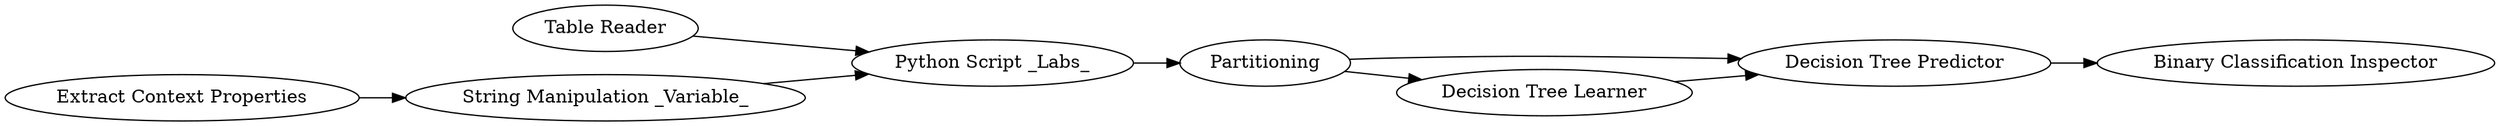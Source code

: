 digraph {
	"-3473317948340629594_1092" [label="Table Reader"]
	"-3473317948340629594_1086" [label="Decision Tree Predictor"]
	"-3473317948340629594_23" [label="String Manipulation _Variable_"]
	"-3473317948340629594_1088" [label=Partitioning]
	"-3473317948340629594_6" [label="Decision Tree Learner"]
	"-3473317948340629594_1089" [label="Binary Classification Inspector"]
	"-3473317948340629594_1090" [label="Python Script _Labs_"]
	"-3473317948340629594_1091" [label="Extract Context Properties"]
	"-3473317948340629594_1088" -> "-3473317948340629594_1086"
	"-3473317948340629594_1088" -> "-3473317948340629594_6"
	"-3473317948340629594_1091" -> "-3473317948340629594_23"
	"-3473317948340629594_6" -> "-3473317948340629594_1086"
	"-3473317948340629594_1090" -> "-3473317948340629594_1088"
	"-3473317948340629594_23" -> "-3473317948340629594_1090"
	"-3473317948340629594_1086" -> "-3473317948340629594_1089"
	"-3473317948340629594_1092" -> "-3473317948340629594_1090"
	rankdir=LR
}
